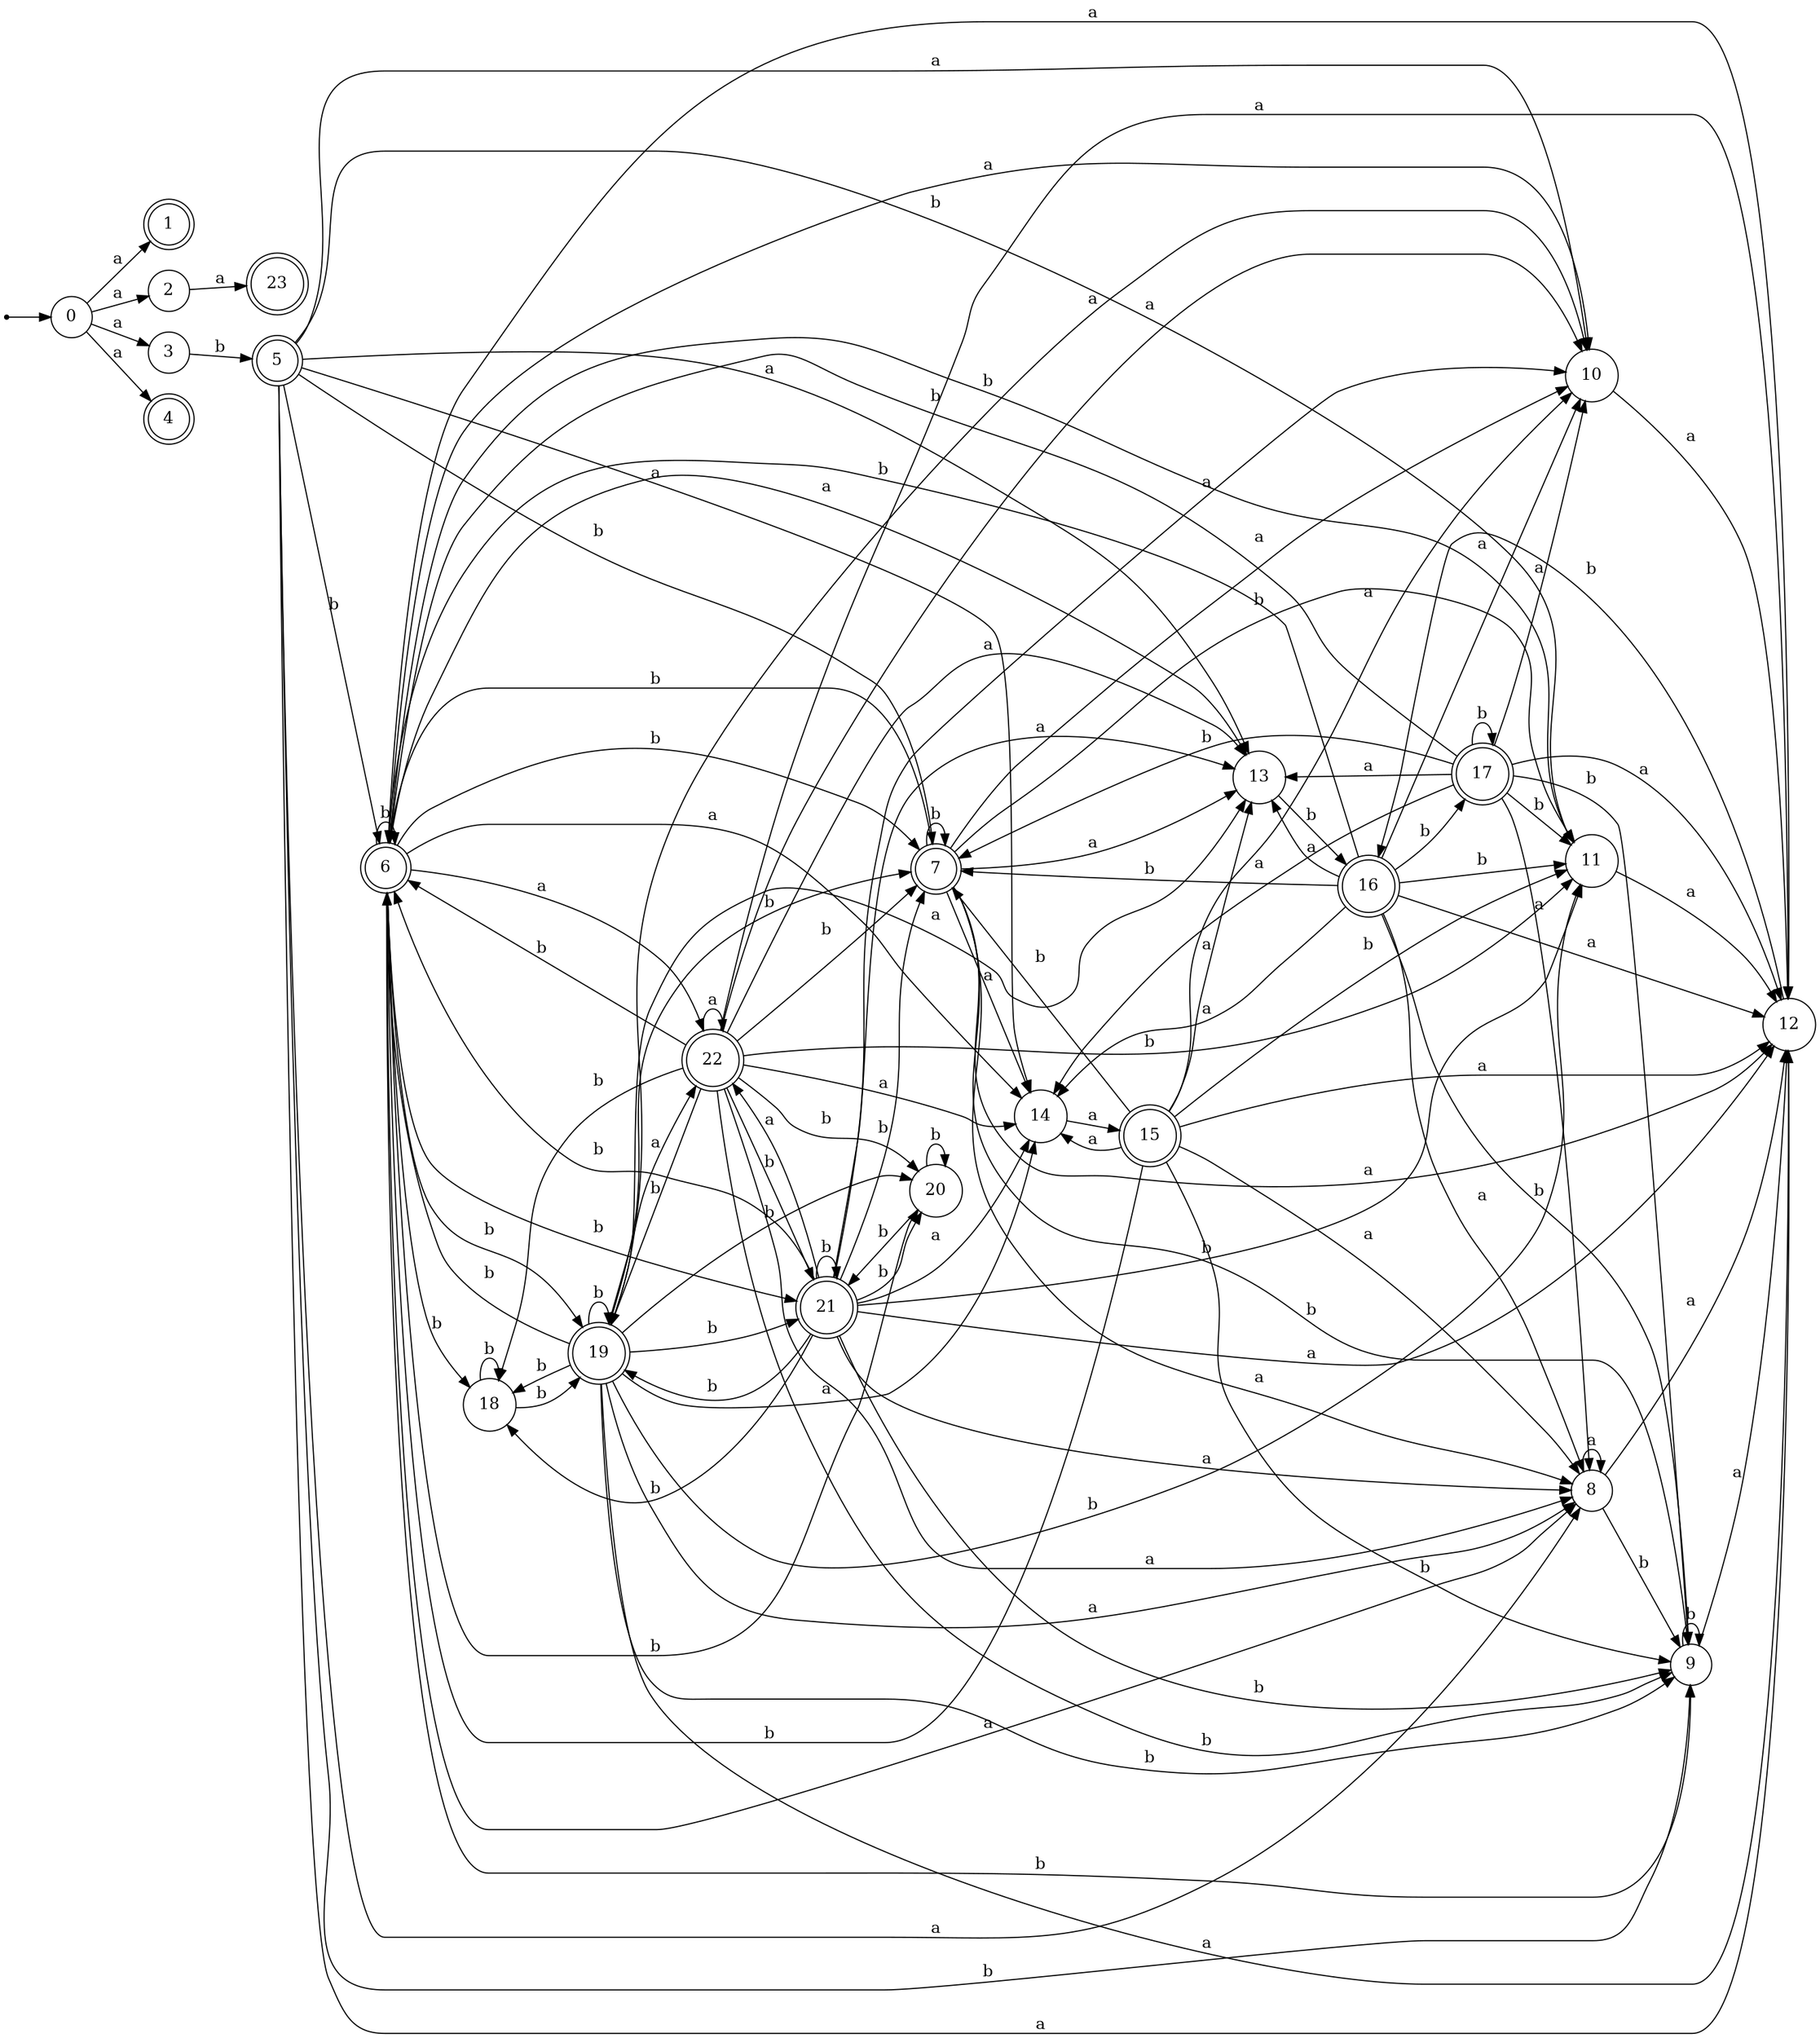 digraph finite_state_machine {
rankdir=LR;
size="20,20";
node [shape = point]; "dummy0"
node [shape = circle]; "0";
"dummy0" -> "0";
node [shape = doublecircle]; "1";node [shape = circle]; "2";
node [shape = circle]; "3";
node [shape = doublecircle]; "4";node [shape = doublecircle]; "5";node [shape = doublecircle]; "6";node [shape = doublecircle]; "7";node [shape = circle]; "8";
node [shape = circle]; "9";
node [shape = circle]; "10";
node [shape = circle]; "11";
node [shape = circle]; "12";
node [shape = circle]; "13";
node [shape = circle]; "14";
node [shape = doublecircle]; "15";node [shape = doublecircle]; "16";node [shape = doublecircle]; "17";node [shape = circle]; "18";
node [shape = doublecircle]; "19";node [shape = circle]; "20";
node [shape = doublecircle]; "21";node [shape = doublecircle]; "22";node [shape = doublecircle]; "23";"0" -> "1" [label = "a"];
 "0" -> "2" [label = "a"];
 "0" -> "3" [label = "a"];
 "0" -> "4" [label = "a"];
 "3" -> "5" [label = "b"];
 "5" -> "9" [label = "b"];
 "5" -> "11" [label = "b"];
 "5" -> "6" [label = "b"];
 "5" -> "7" [label = "b"];
 "5" -> "8" [label = "a"];
 "5" -> "10" [label = "a"];
 "5" -> "12" [label = "a"];
 "5" -> "13" [label = "a"];
 "5" -> "14" [label = "a"];
 "14" -> "15" [label = "a"];
 "15" -> "8" [label = "a"];
 "15" -> "10" [label = "a"];
 "15" -> "12" [label = "a"];
 "15" -> "13" [label = "a"];
 "15" -> "14" [label = "a"];
 "15" -> "9" [label = "b"];
 "15" -> "11" [label = "b"];
 "15" -> "6" [label = "b"];
 "15" -> "7" [label = "b"];
 "13" -> "16" [label = "b"];
 "16" -> "8" [label = "a"];
 "16" -> "10" [label = "a"];
 "16" -> "12" [label = "a"];
 "16" -> "13" [label = "a"];
 "16" -> "14" [label = "a"];
 "16" -> "17" [label = "b"];
 "16" -> "6" [label = "b"];
 "16" -> "7" [label = "b"];
 "16" -> "9" [label = "b"];
 "16" -> "11" [label = "b"];
 "17" -> "17" [label = "b"];
 "17" -> "6" [label = "b"];
 "17" -> "7" [label = "b"];
 "17" -> "9" [label = "b"];
 "17" -> "11" [label = "b"];
 "17" -> "8" [label = "a"];
 "17" -> "10" [label = "a"];
 "17" -> "12" [label = "a"];
 "17" -> "13" [label = "a"];
 "17" -> "14" [label = "a"];
 "12" -> "16" [label = "b"];
 "11" -> "12" [label = "a"];
 "10" -> "12" [label = "a"];
 "9" -> "9" [label = "b"];
 "9" -> "12" [label = "a"];
 "8" -> "8" [label = "a"];
 "8" -> "12" [label = "a"];
 "8" -> "9" [label = "b"];
 "7" -> "9" [label = "b"];
 "7" -> "11" [label = "b"];
 "7" -> "6" [label = "b"];
 "7" -> "7" [label = "b"];
 "7" -> "8" [label = "a"];
 "7" -> "10" [label = "a"];
 "7" -> "12" [label = "a"];
 "7" -> "13" [label = "a"];
 "7" -> "14" [label = "a"];
 "6" -> "6" [label = "b"];
 "6" -> "7" [label = "b"];
 "6" -> "9" [label = "b"];
 "6" -> "11" [label = "b"];
 "6" -> "18" [label = "b"];
 "6" -> "19" [label = "b"];
 "6" -> "20" [label = "b"];
 "6" -> "21" [label = "b"];
 "6" -> "22" [label = "a"];
 "6" -> "8" [label = "a"];
 "6" -> "10" [label = "a"];
 "6" -> "12" [label = "a"];
 "6" -> "13" [label = "a"];
 "6" -> "14" [label = "a"];
 "22" -> "22" [label = "a"];
 "22" -> "8" [label = "a"];
 "22" -> "10" [label = "a"];
 "22" -> "12" [label = "a"];
 "22" -> "13" [label = "a"];
 "22" -> "14" [label = "a"];
 "22" -> "6" [label = "b"];
 "22" -> "7" [label = "b"];
 "22" -> "9" [label = "b"];
 "22" -> "11" [label = "b"];
 "22" -> "18" [label = "b"];
 "22" -> "19" [label = "b"];
 "22" -> "20" [label = "b"];
 "22" -> "21" [label = "b"];
 "21" -> "6" [label = "b"];
 "21" -> "7" [label = "b"];
 "21" -> "9" [label = "b"];
 "21" -> "11" [label = "b"];
 "21" -> "18" [label = "b"];
 "21" -> "19" [label = "b"];
 "21" -> "20" [label = "b"];
 "21" -> "21" [label = "b"];
 "21" -> "22" [label = "a"];
 "21" -> "8" [label = "a"];
 "21" -> "10" [label = "a"];
 "21" -> "12" [label = "a"];
 "21" -> "13" [label = "a"];
 "21" -> "14" [label = "a"];
 "20" -> "20" [label = "b"];
 "20" -> "21" [label = "b"];
 "19" -> "6" [label = "b"];
 "19" -> "7" [label = "b"];
 "19" -> "9" [label = "b"];
 "19" -> "11" [label = "b"];
 "19" -> "18" [label = "b"];
 "19" -> "19" [label = "b"];
 "19" -> "20" [label = "b"];
 "19" -> "21" [label = "b"];
 "19" -> "22" [label = "a"];
 "19" -> "8" [label = "a"];
 "19" -> "10" [label = "a"];
 "19" -> "12" [label = "a"];
 "19" -> "13" [label = "a"];
 "19" -> "14" [label = "a"];
 "18" -> "18" [label = "b"];
 "18" -> "19" [label = "b"];
 "2" -> "23" [label = "a"];
 }
